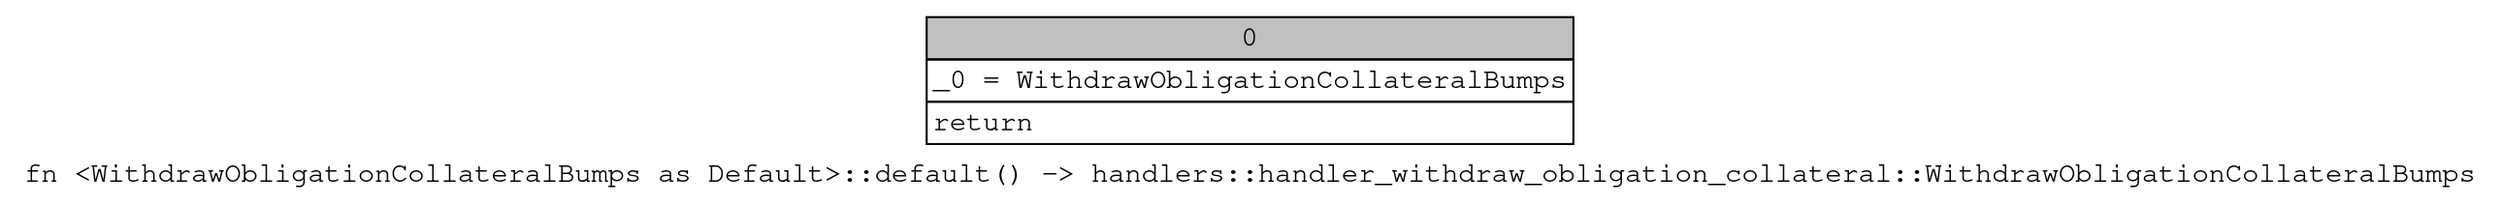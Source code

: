 digraph Mir_0_6039 {
    graph [fontname="Courier, monospace"];
    node [fontname="Courier, monospace"];
    edge [fontname="Courier, monospace"];
    label=<fn &lt;WithdrawObligationCollateralBumps as Default&gt;::default() -&gt; handlers::handler_withdraw_obligation_collateral::WithdrawObligationCollateralBumps<br align="left"/>>;
    bb0__0_6039 [shape="none", label=<<table border="0" cellborder="1" cellspacing="0"><tr><td bgcolor="gray" align="center" colspan="1">0</td></tr><tr><td align="left" balign="left">_0 = WithdrawObligationCollateralBumps<br/></td></tr><tr><td align="left">return</td></tr></table>>];
}
